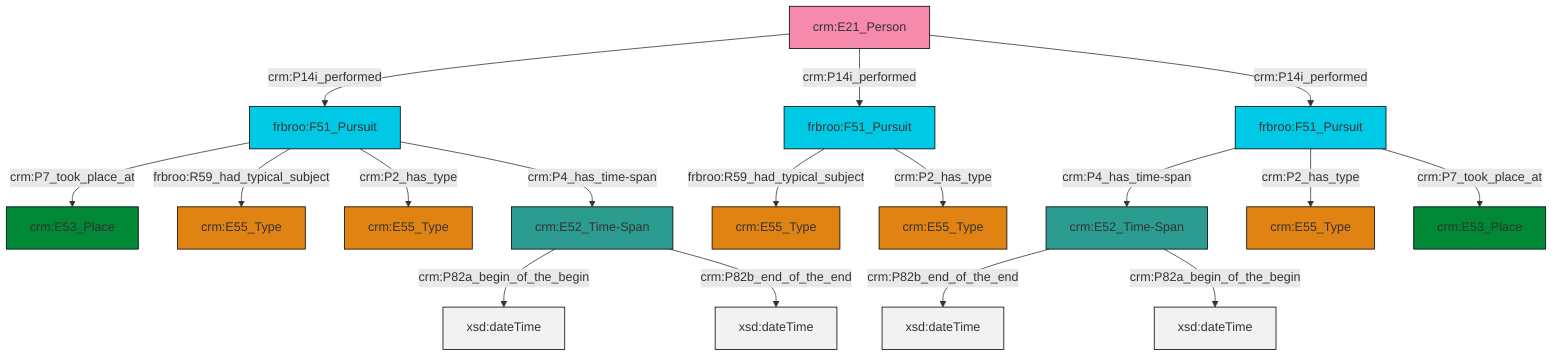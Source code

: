 graph TD
classDef Literal fill:#f2f2f2,stroke:#000000;
classDef CRM_Entity fill:#FFFFFF,stroke:#000000;
classDef Temporal_Entity fill:#00C9E6, stroke:#000000;
classDef Type fill:#E18312, stroke:#000000;
classDef Time-Span fill:#2C9C91, stroke:#000000;
classDef Appellation fill:#FFEB7F, stroke:#000000;
classDef Place fill:#008836, stroke:#000000;
classDef Persistent_Item fill:#B266B2, stroke:#000000;
classDef Conceptual_Object fill:#FFD700, stroke:#000000;
classDef Physical_Thing fill:#D2B48C, stroke:#000000;
classDef Actor fill:#f58aad, stroke:#000000;
classDef PC_Classes fill:#4ce600, stroke:#000000;
classDef Multi fill:#cccccc,stroke:#000000;

2["frbroo:F51_Pursuit"]:::Temporal_Entity -->|crm:P7_took_place_at| 0["crm:E53_Place"]:::Place
3["crm:E52_Time-Span"]:::Time-Span -->|crm:P82b_end_of_the_end| 4[xsd:dateTime]:::Literal
7["crm:E21_Person"]:::Actor -->|crm:P14i_performed| 2["frbroo:F51_Pursuit"]:::Temporal_Entity
11["frbroo:F51_Pursuit"]:::Temporal_Entity -->|frbroo:R59_had_typical_subject| 12["crm:E55_Type"]:::Type
2["frbroo:F51_Pursuit"]:::Temporal_Entity -->|frbroo:R59_had_typical_subject| 13["crm:E55_Type"]:::Type
7["crm:E21_Person"]:::Actor -->|crm:P14i_performed| 11["frbroo:F51_Pursuit"]:::Temporal_Entity
11["frbroo:F51_Pursuit"]:::Temporal_Entity -->|crm:P2_has_type| 16["crm:E55_Type"]:::Type
19["frbroo:F51_Pursuit"]:::Temporal_Entity -->|crm:P4_has_time-span| 3["crm:E52_Time-Span"]:::Time-Span
20["crm:E52_Time-Span"]:::Time-Span -->|crm:P82a_begin_of_the_begin| 25[xsd:dateTime]:::Literal
19["frbroo:F51_Pursuit"]:::Temporal_Entity -->|crm:P2_has_type| 5["crm:E55_Type"]:::Type
2["frbroo:F51_Pursuit"]:::Temporal_Entity -->|crm:P2_has_type| 8["crm:E55_Type"]:::Type
3["crm:E52_Time-Span"]:::Time-Span -->|crm:P82a_begin_of_the_begin| 29[xsd:dateTime]:::Literal
20["crm:E52_Time-Span"]:::Time-Span -->|crm:P82b_end_of_the_end| 30[xsd:dateTime]:::Literal
19["frbroo:F51_Pursuit"]:::Temporal_Entity -->|crm:P7_took_place_at| 14["crm:E53_Place"]:::Place
7["crm:E21_Person"]:::Actor -->|crm:P14i_performed| 19["frbroo:F51_Pursuit"]:::Temporal_Entity
2["frbroo:F51_Pursuit"]:::Temporal_Entity -->|crm:P4_has_time-span| 20["crm:E52_Time-Span"]:::Time-Span